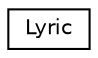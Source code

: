 digraph "Graphical Class Hierarchy"
{
 // LATEX_PDF_SIZE
  edge [fontname="Helvetica",fontsize="10",labelfontname="Helvetica",labelfontsize="10"];
  node [fontname="Helvetica",fontsize="10",shape=record];
  rankdir="LR";
  Node0 [label="Lyric",height=0.2,width=0.4,color="black", fillcolor="white", style="filled",URL="$classLyric.html",tooltip="Class for storing lyric data."];
}
